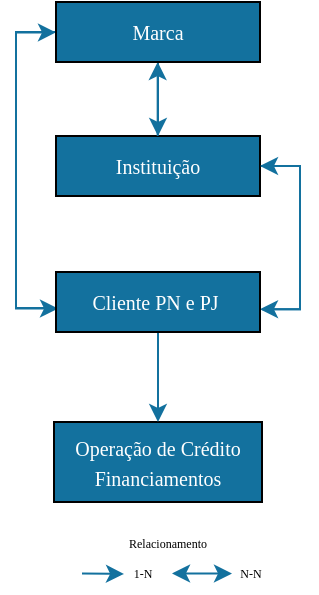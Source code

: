 <mxfile version="14.4.7" type="device"><diagram id="pwx9f-JPc5i2mSrcDJkJ" name="List_Conce_Financings"><mxGraphModel dx="837" dy="1605" grid="1" gridSize="10" guides="1" tooltips="1" connect="1" arrows="1" fold="1" page="1" pageScale="1" pageWidth="827" pageHeight="1169" math="0" shadow="0"><root><mxCell id="0"/><mxCell id="1" parent="0"/><mxCell id="3X2GgIw8dlf1CgqaEYxp-3" style="edgeStyle=orthogonalEdgeStyle;rounded=0;orthogonalLoop=1;jettySize=auto;html=1;exitX=0.5;exitY=1;exitDx=0;exitDy=0;" parent="1" source="3X2GgIw8dlf1CgqaEYxp-2" target="3X2GgIw8dlf1CgqaEYxp-2" edge="1"><mxGeometry relative="1" as="geometry"/></mxCell><mxCell id="3X2GgIw8dlf1CgqaEYxp-19" value="" style="edgeStyle=orthogonalEdgeStyle;rounded=0;orthogonalLoop=1;jettySize=auto;html=1;strokeColor=#13719E;" parent="1" source="3X2GgIw8dlf1CgqaEYxp-4" target="3X2GgIw8dlf1CgqaEYxp-5" edge="1"><mxGeometry relative="1" as="geometry"/></mxCell><mxCell id="MNtuI1VyC733b8B-GoUt-4" style="edgeStyle=orthogonalEdgeStyle;rounded=0;orthogonalLoop=1;jettySize=auto;html=1;exitX=0;exitY=0.5;exitDx=0;exitDy=0;entryX=0.01;entryY=0.392;entryDx=0;entryDy=0;entryPerimeter=0;strokeColor=#13719E;" parent="1" source="3X2GgIw8dlf1CgqaEYxp-4" target="3X2GgIw8dlf1CgqaEYxp-2" edge="1"><mxGeometry relative="1" as="geometry"/></mxCell><mxCell id="3X2GgIw8dlf1CgqaEYxp-4" value="&lt;font face=&quot;Verdana&quot; style=&quot;font-size: 10px&quot; color=&quot;#ffffff&quot;&gt;Marca&lt;/font&gt;" style="rounded=0;whiteSpace=wrap;html=1;fillColor=#13719E;strokeColor=#000000;flipV=1;" parent="1" vertex="1"><mxGeometry x="80" y="-1120" width="102" height="30" as="geometry"/></mxCell><mxCell id="MNtuI1VyC733b8B-GoUt-1" style="edgeStyle=orthogonalEdgeStyle;rounded=0;orthogonalLoop=1;jettySize=auto;html=1;entryX=1;entryY=0.381;entryDx=0;entryDy=0;entryPerimeter=0;strokeColor=#13719E;exitX=1;exitY=0.5;exitDx=0;exitDy=0;" parent="1" source="3X2GgIw8dlf1CgqaEYxp-5" target="3X2GgIw8dlf1CgqaEYxp-2" edge="1"><mxGeometry relative="1" as="geometry"/></mxCell><mxCell id="3X2GgIw8dlf1CgqaEYxp-5" value="&lt;font face=&quot;Verdana&quot; style=&quot;font-size: 10px&quot; color=&quot;#ffffff&quot;&gt;Instituição&lt;/font&gt;" style="rounded=0;whiteSpace=wrap;html=1;fillColor=#13719E;strokeColor=#000000;flipV=1;" parent="1" vertex="1"><mxGeometry x="80" y="-1053" width="102" height="30" as="geometry"/></mxCell><mxCell id="3X2GgIw8dlf1CgqaEYxp-7" value="&lt;font color=&quot;#ffffff&quot; face=&quot;Verdana&quot;&gt;&lt;span style=&quot;font-size: 10px&quot;&gt;Operação de Crédito Financiamentos&lt;/span&gt;&lt;/font&gt;" style="rounded=0;whiteSpace=wrap;html=1;fillColor=#13719E;strokeColor=#000000;" parent="1" vertex="1"><mxGeometry x="79" y="-910" width="104" height="40" as="geometry"/></mxCell><mxCell id="3X2GgIw8dlf1CgqaEYxp-36" style="edgeStyle=orthogonalEdgeStyle;rounded=0;orthogonalLoop=1;jettySize=auto;html=1;exitX=0.5;exitY=1;exitDx=0;exitDy=0;strokeColor=#13719E;entryX=0.5;entryY=0;entryDx=0;entryDy=0;" parent="1" source="3X2GgIw8dlf1CgqaEYxp-2" target="3X2GgIw8dlf1CgqaEYxp-7" edge="1"><mxGeometry relative="1" as="geometry"><mxPoint x="141" y="-945" as="sourcePoint"/><mxPoint x="205" y="-900" as="targetPoint"/></mxGeometry></mxCell><mxCell id="hSBE3qlaMWrgqQsAsWzS-15" value="" style="edgeStyle=orthogonalEdgeStyle;rounded=0;orthogonalLoop=1;jettySize=auto;html=1;strokeColor=#13719E;" parent="1" edge="1"><mxGeometry relative="1" as="geometry"><mxPoint x="130.83" y="-1053" as="sourcePoint"/><mxPoint x="130.83" y="-1090" as="targetPoint"/></mxGeometry></mxCell><mxCell id="MNtuI1VyC733b8B-GoUt-3" style="edgeStyle=orthogonalEdgeStyle;rounded=0;orthogonalLoop=1;jettySize=auto;html=1;entryX=1;entryY=0.5;entryDx=0;entryDy=0;strokeColor=#13719E;exitX=1.01;exitY=0.381;exitDx=0;exitDy=0;exitPerimeter=0;" parent="1" source="3X2GgIw8dlf1CgqaEYxp-2" target="3X2GgIw8dlf1CgqaEYxp-5" edge="1"><mxGeometry relative="1" as="geometry"><mxPoint x="192" y="-956.43" as="sourcePoint"/><mxPoint x="192" y="-1028" as="targetPoint"/></mxGeometry></mxCell><mxCell id="MNtuI1VyC733b8B-GoUt-5" style="edgeStyle=orthogonalEdgeStyle;rounded=0;orthogonalLoop=1;jettySize=auto;html=1;entryX=-0.007;entryY=0.414;entryDx=0;entryDy=0;entryPerimeter=0;strokeColor=#13719E;" parent="1" edge="1"><mxGeometry relative="1" as="geometry"><mxPoint x="96" y="-967" as="sourcePoint"/><mxPoint x="80" y="-1104.8" as="targetPoint"/><Array as="points"><mxPoint x="60" y="-967"/><mxPoint x="60" y="-1105"/></Array></mxGeometry></mxCell><mxCell id="3X2GgIw8dlf1CgqaEYxp-2" value="&lt;font face=&quot;Verdana&quot; style=&quot;font-size: 10px&quot; color=&quot;#ffffff&quot;&gt;Cliente PN e PJ&amp;nbsp;&lt;/font&gt;" style="rounded=0;whiteSpace=wrap;html=1;fillColor=#13719E;strokeColor=#000000;flipV=1;" parent="1" vertex="1"><mxGeometry x="80" y="-985" width="102" height="30" as="geometry"/></mxCell><mxCell id="MNtuI1VyC733b8B-GoUt-6" value="&lt;font face=&quot;Verdana&quot; style=&quot;font-size: 10px&quot; color=&quot;#ffffff&quot;&gt;Marca&lt;/font&gt;" style="rounded=0;whiteSpace=wrap;html=1;fillColor=#13719E;strokeColor=#000000;flipV=1;" parent="1" vertex="1"><mxGeometry x="80" y="-1120" width="102" height="30" as="geometry"/></mxCell><mxCell id="a-4ZT4HhZNsNo1D2u1AE-14" value="" style="group" parent="1" vertex="1" connectable="0"><mxGeometry x="78" y="-861" width="119" height="35" as="geometry"/></mxCell><mxCell id="hSBE3qlaMWrgqQsAsWzS-13" value="&lt;font face=&quot;Verdana&quot; style=&quot;font-size: 6px&quot;&gt;Relacionamento&lt;/font&gt;" style="text;html=1;strokeColor=none;fillColor=none;align=center;verticalAlign=middle;whiteSpace=wrap;rounded=0;container=0;" parent="a-4ZT4HhZNsNo1D2u1AE-14" vertex="1"><mxGeometry x="5" width="106" height="20" as="geometry"/></mxCell><mxCell id="a-4ZT4HhZNsNo1D2u1AE-6" value="" style="endArrow=classic;html=1;strokeColor=#13719E;" parent="a-4ZT4HhZNsNo1D2u1AE-14" edge="1"><mxGeometry width="50" height="50" relative="1" as="geometry"><mxPoint x="15" y="26.75" as="sourcePoint"/><mxPoint x="36" y="27" as="targetPoint"/><Array as="points"/></mxGeometry></mxCell><mxCell id="a-4ZT4HhZNsNo1D2u1AE-9" value="" style="group" parent="a-4ZT4HhZNsNo1D2u1AE-14" vertex="1" connectable="0"><mxGeometry width="114" height="35" as="geometry"/></mxCell><mxCell id="hSBE3qlaMWrgqQsAsWzS-9" value="" style="endArrow=classic;startArrow=classic;html=1;strokeColor=#13719E;" parent="a-4ZT4HhZNsNo1D2u1AE-9" edge="1"><mxGeometry width="50" height="50" relative="1" as="geometry"><mxPoint x="60" y="26.75" as="sourcePoint"/><mxPoint x="90" y="26.75" as="targetPoint"/></mxGeometry></mxCell><mxCell id="hSBE3qlaMWrgqQsAsWzS-12" value="&lt;font face=&quot;Verdana&quot; style=&quot;font-size: 6px&quot;&gt;1-N&lt;/font&gt;" style="text;html=1;align=center;verticalAlign=middle;resizable=0;points=[];autosize=1;" parent="a-4ZT4HhZNsNo1D2u1AE-9" vertex="1"><mxGeometry x="30" y="15" width="30" height="20" as="geometry"/></mxCell><mxCell id="a-4ZT4HhZNsNo1D2u1AE-4" value="&lt;font face=&quot;Verdana&quot; style=&quot;font-size: 6px&quot;&gt;N-N&lt;/font&gt;" style="text;html=1;align=center;verticalAlign=middle;resizable=0;points=[];autosize=1;" parent="a-4ZT4HhZNsNo1D2u1AE-9" vertex="1"><mxGeometry x="84" y="15" width="30" height="20" as="geometry"/></mxCell></root></mxGraphModel></diagram></mxfile>